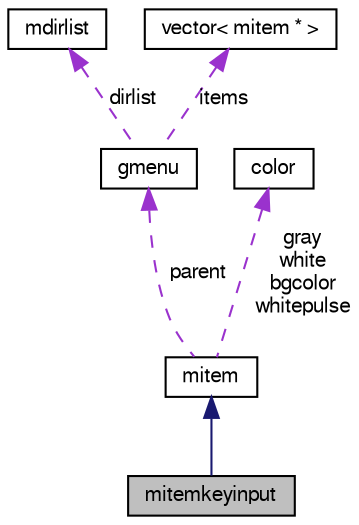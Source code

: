 digraph G
{
  edge [fontname="FreeSans",fontsize="10",labelfontname="FreeSans",labelfontsize="10"];
  node [fontname="FreeSans",fontsize="10",shape=record];
  Node1 [label="mitemkeyinput",height=0.2,width=0.4,color="black", fillcolor="grey75", style="filled" fontcolor="black"];
  Node2 -> Node1 [dir=back,color="midnightblue",fontsize="10",style="solid",fontname="FreeSans"];
  Node2 [label="mitem",height=0.2,width=0.4,color="black", fillcolor="white", style="filled",URL="$structmitem.html"];
  Node3 -> Node2 [dir=back,color="darkorchid3",fontsize="10",style="dashed",label="parent",fontname="FreeSans"];
  Node3 [label="gmenu",height=0.2,width=0.4,color="black", fillcolor="white", style="filled",URL="$structgmenu.html"];
  Node4 -> Node3 [dir=back,color="darkorchid3",fontsize="10",style="dashed",label="dirlist",fontname="FreeSans"];
  Node4 [label="mdirlist",height=0.2,width=0.4,color="black", fillcolor="white", style="filled",URL="$structmdirlist.html"];
  Node5 -> Node3 [dir=back,color="darkorchid3",fontsize="10",style="dashed",label="items",fontname="FreeSans"];
  Node5 [label="vector\< mitem * \>",height=0.2,width=0.4,color="black", fillcolor="white", style="filled",URL="$structvector.html"];
  Node6 -> Node2 [dir=back,color="darkorchid3",fontsize="10",style="dashed",label="gray\nwhite\nbgcolor\nwhitepulse",fontname="FreeSans"];
  Node6 [label="color",height=0.2,width=0.4,color="black", fillcolor="white", style="filled",URL="$structcolor.html"];
}
